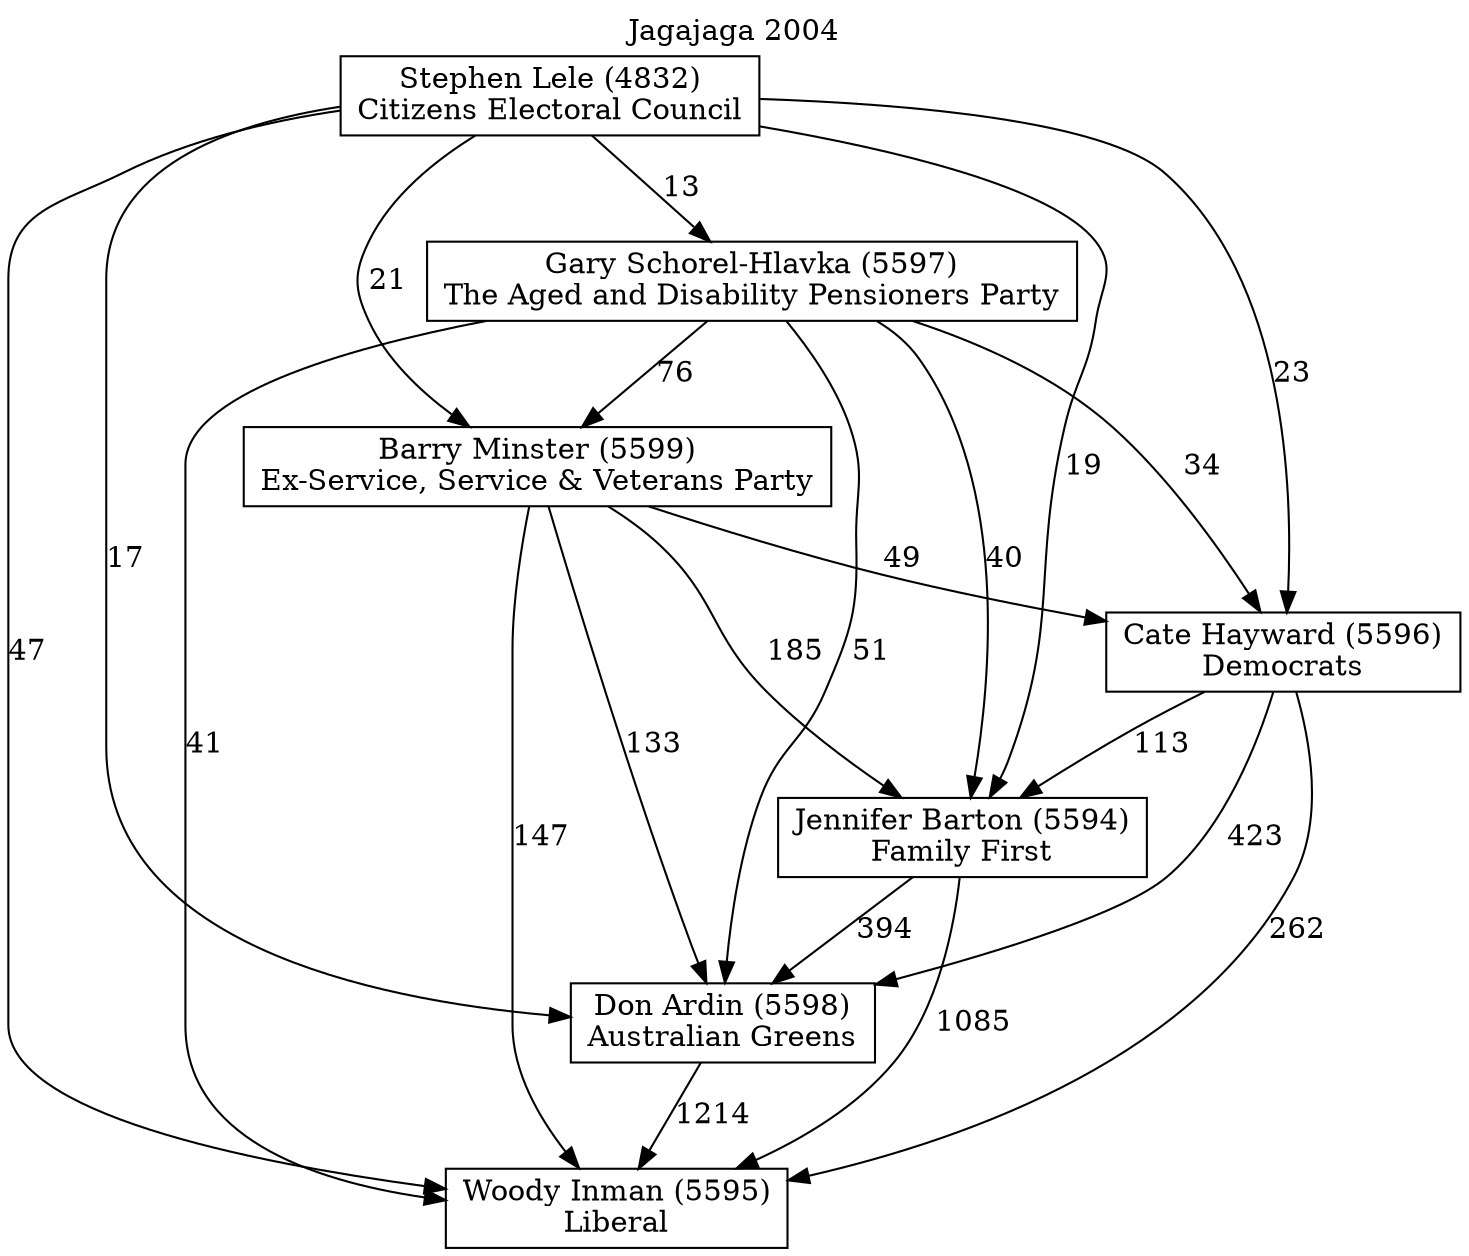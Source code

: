 // House preference flow
digraph "Woody Inman (5595)_Jagajaga_2004" {
	graph [label="Jagajaga 2004" labelloc=t mclimit=10]
	node [shape=box]
	"Woody Inman (5595)" [label="Woody Inman (5595)
Liberal"]
	"Don Ardin (5598)" [label="Don Ardin (5598)
Australian Greens"]
	"Jennifer Barton (5594)" [label="Jennifer Barton (5594)
Family First"]
	"Cate Hayward (5596)" [label="Cate Hayward (5596)
Democrats"]
	"Barry Minster (5599)" [label="Barry Minster (5599)
Ex-Service, Service & Veterans Party"]
	"Gary Schorel-Hlavka (5597)" [label="Gary Schorel-Hlavka (5597)
The Aged and Disability Pensioners Party"]
	"Stephen Lele (4832)" [label="Stephen Lele (4832)
Citizens Electoral Council"]
	"Don Ardin (5598)" -> "Woody Inman (5595)" [label=1214]
	"Jennifer Barton (5594)" -> "Don Ardin (5598)" [label=394]
	"Cate Hayward (5596)" -> "Jennifer Barton (5594)" [label=113]
	"Barry Minster (5599)" -> "Cate Hayward (5596)" [label=49]
	"Gary Schorel-Hlavka (5597)" -> "Barry Minster (5599)" [label=76]
	"Stephen Lele (4832)" -> "Gary Schorel-Hlavka (5597)" [label=13]
	"Jennifer Barton (5594)" -> "Woody Inman (5595)" [label=1085]
	"Cate Hayward (5596)" -> "Woody Inman (5595)" [label=262]
	"Barry Minster (5599)" -> "Woody Inman (5595)" [label=147]
	"Gary Schorel-Hlavka (5597)" -> "Woody Inman (5595)" [label=41]
	"Stephen Lele (4832)" -> "Woody Inman (5595)" [label=47]
	"Stephen Lele (4832)" -> "Barry Minster (5599)" [label=21]
	"Gary Schorel-Hlavka (5597)" -> "Cate Hayward (5596)" [label=34]
	"Stephen Lele (4832)" -> "Cate Hayward (5596)" [label=23]
	"Barry Minster (5599)" -> "Jennifer Barton (5594)" [label=185]
	"Gary Schorel-Hlavka (5597)" -> "Jennifer Barton (5594)" [label=40]
	"Stephen Lele (4832)" -> "Jennifer Barton (5594)" [label=19]
	"Cate Hayward (5596)" -> "Don Ardin (5598)" [label=423]
	"Barry Minster (5599)" -> "Don Ardin (5598)" [label=133]
	"Gary Schorel-Hlavka (5597)" -> "Don Ardin (5598)" [label=51]
	"Stephen Lele (4832)" -> "Don Ardin (5598)" [label=17]
}
